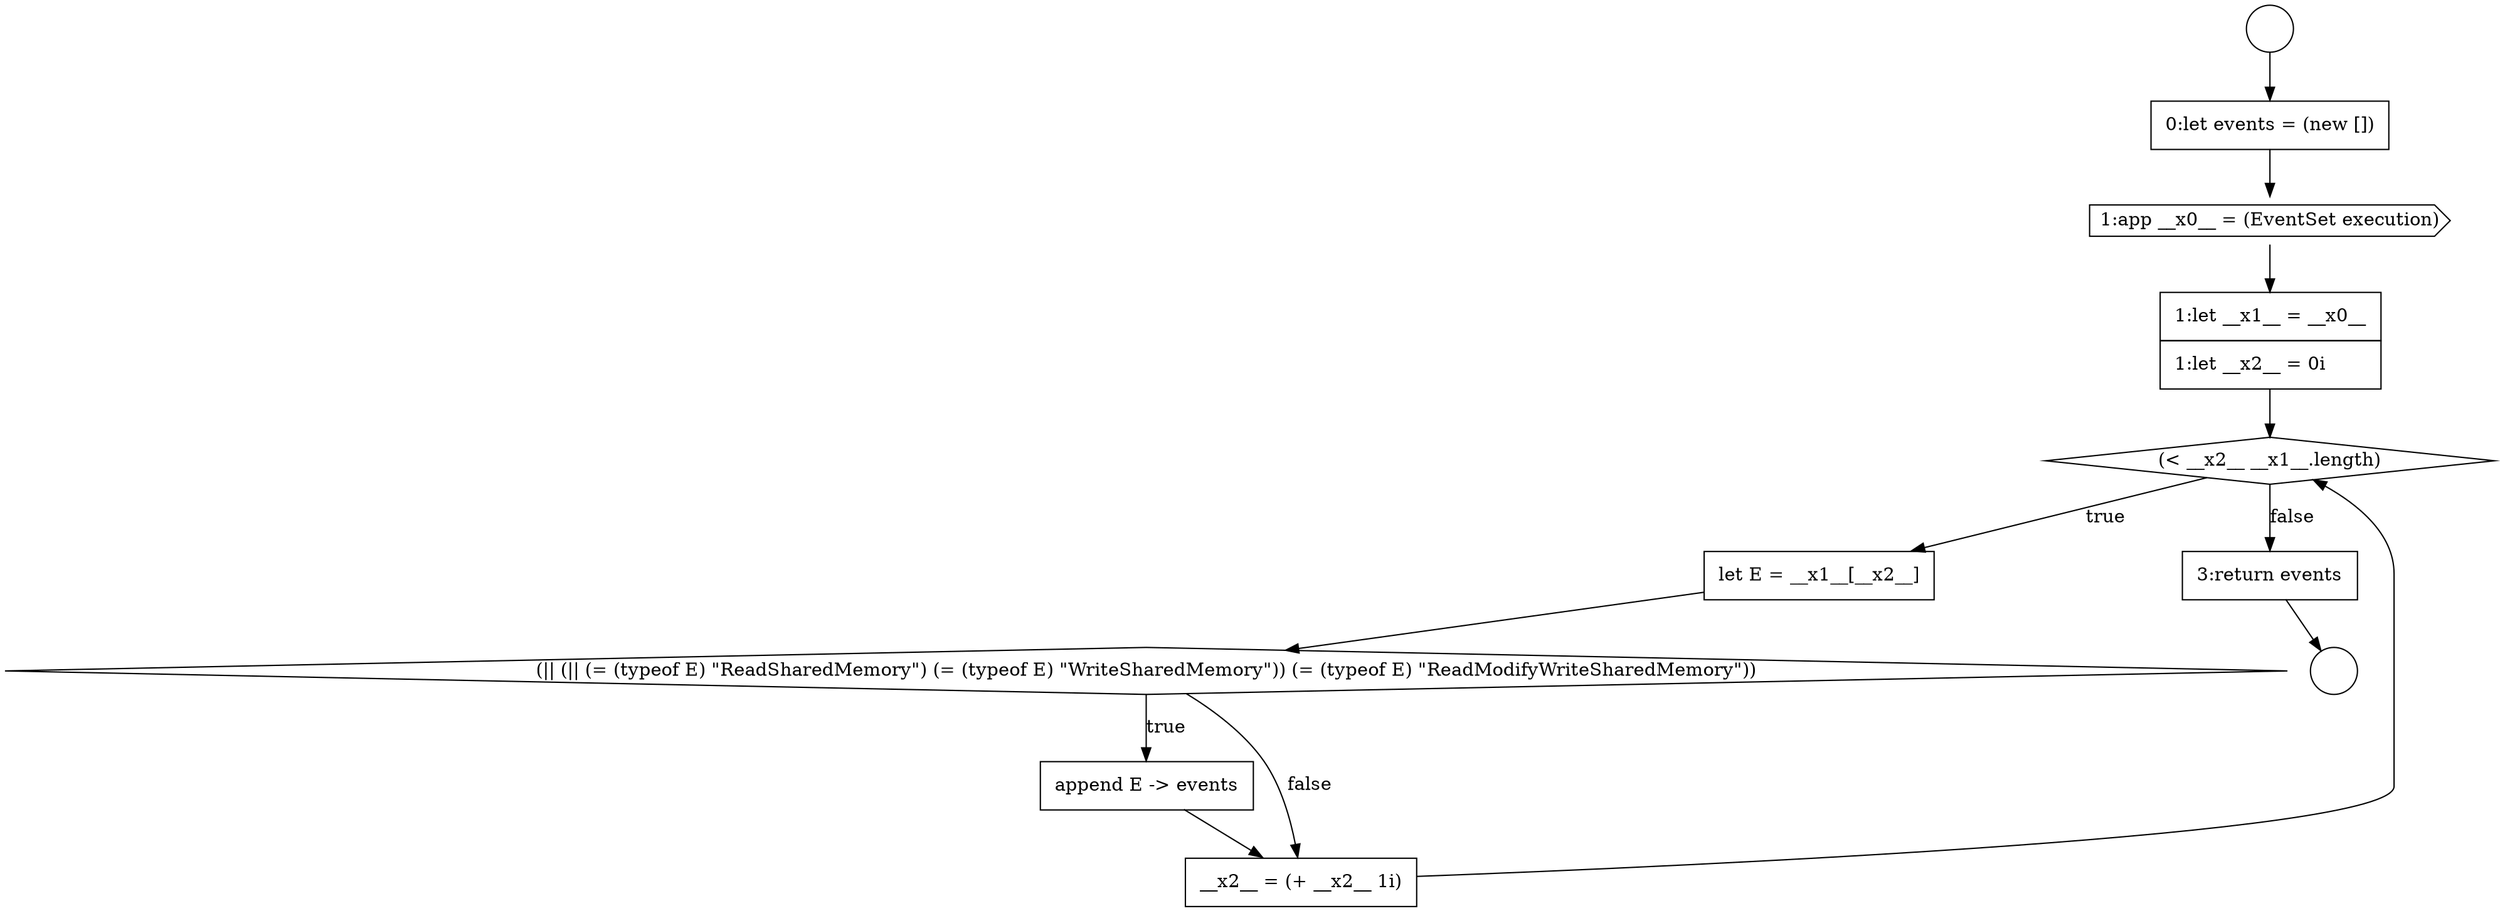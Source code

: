 digraph {
  node19117 [shape=none, margin=0, label=<<font color="black">
    <table border="0" cellborder="1" cellspacing="0" cellpadding="10">
      <tr><td align="left">0:let events = (new [])</td></tr>
    </table>
  </font>> color="black" fillcolor="white" style=filled]
  node19123 [shape=none, margin=0, label=<<font color="black">
    <table border="0" cellborder="1" cellspacing="0" cellpadding="10">
      <tr><td align="left">append E -&gt; events</td></tr>
    </table>
  </font>> color="black" fillcolor="white" style=filled]
  node19120 [shape=diamond, label=<<font color="black">(&lt; __x2__ __x1__.length)</font>> color="black" fillcolor="white" style=filled]
  node19122 [shape=diamond, label=<<font color="black">(|| (|| (= (typeof E) &quot;ReadSharedMemory&quot;) (= (typeof E) &quot;WriteSharedMemory&quot;)) (= (typeof E) &quot;ReadModifyWriteSharedMemory&quot;))</font>> color="black" fillcolor="white" style=filled]
  node19121 [shape=none, margin=0, label=<<font color="black">
    <table border="0" cellborder="1" cellspacing="0" cellpadding="10">
      <tr><td align="left">let E = __x1__[__x2__]</td></tr>
    </table>
  </font>> color="black" fillcolor="white" style=filled]
  node19125 [shape=none, margin=0, label=<<font color="black">
    <table border="0" cellborder="1" cellspacing="0" cellpadding="10">
      <tr><td align="left">3:return events</td></tr>
    </table>
  </font>> color="black" fillcolor="white" style=filled]
  node19118 [shape=cds, label=<<font color="black">1:app __x0__ = (EventSet execution)</font>> color="black" fillcolor="white" style=filled]
  node19115 [shape=circle label=" " color="black" fillcolor="white" style=filled]
  node19124 [shape=none, margin=0, label=<<font color="black">
    <table border="0" cellborder="1" cellspacing="0" cellpadding="10">
      <tr><td align="left">__x2__ = (+ __x2__ 1i)</td></tr>
    </table>
  </font>> color="black" fillcolor="white" style=filled]
  node19119 [shape=none, margin=0, label=<<font color="black">
    <table border="0" cellborder="1" cellspacing="0" cellpadding="10">
      <tr><td align="left">1:let __x1__ = __x0__</td></tr>
      <tr><td align="left">1:let __x2__ = 0i</td></tr>
    </table>
  </font>> color="black" fillcolor="white" style=filled]
  node19116 [shape=circle label=" " color="black" fillcolor="white" style=filled]
  node19123 -> node19124 [ color="black"]
  node19125 -> node19116 [ color="black"]
  node19124 -> node19120 [ color="black"]
  node19118 -> node19119 [ color="black"]
  node19122 -> node19123 [label=<<font color="black">true</font>> color="black"]
  node19122 -> node19124 [label=<<font color="black">false</font>> color="black"]
  node19119 -> node19120 [ color="black"]
  node19121 -> node19122 [ color="black"]
  node19117 -> node19118 [ color="black"]
  node19120 -> node19121 [label=<<font color="black">true</font>> color="black"]
  node19120 -> node19125 [label=<<font color="black">false</font>> color="black"]
  node19115 -> node19117 [ color="black"]
}
